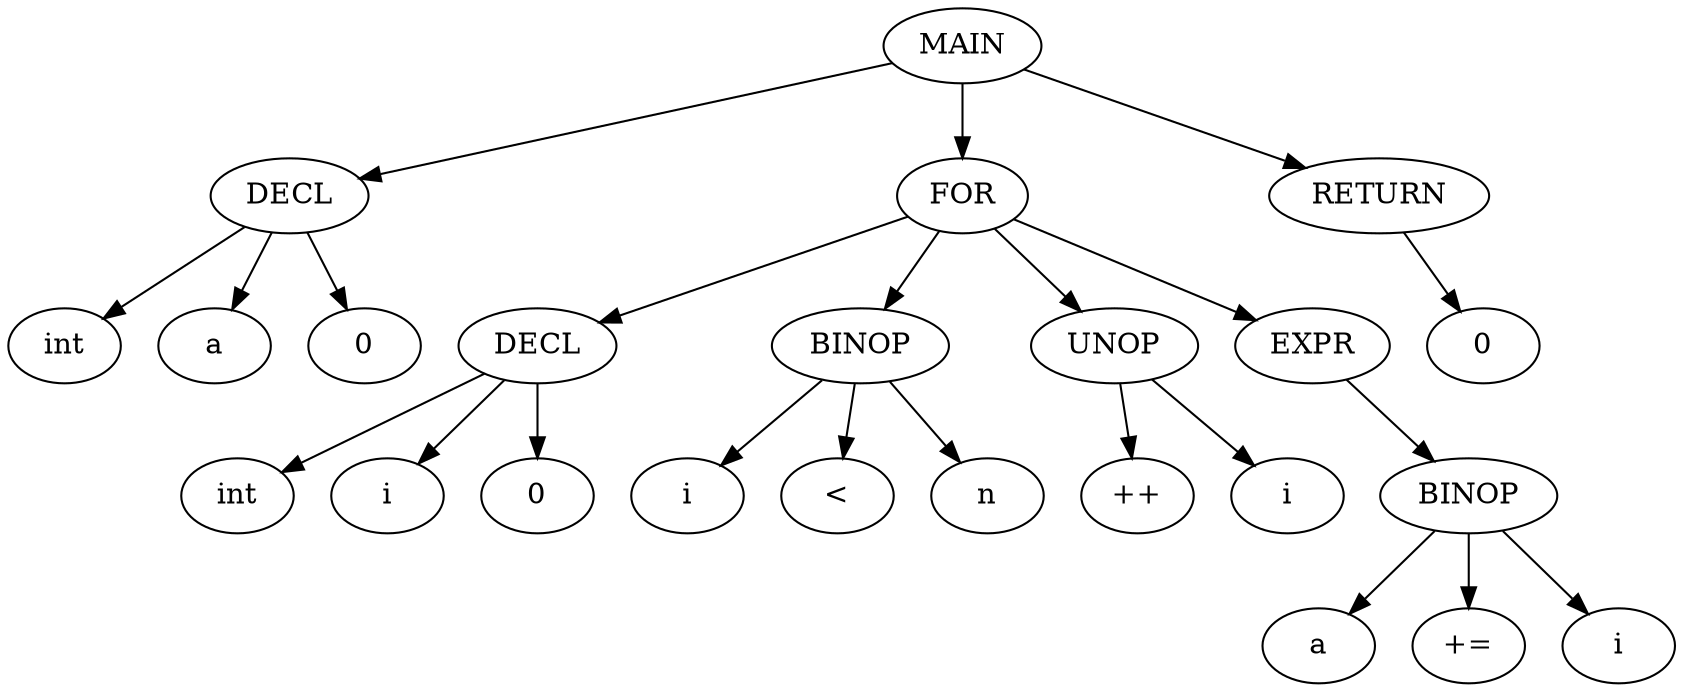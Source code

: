 digraph {
    main -> init;
    main -> for;
    main -> return;
    init -> int1;
    init -> a1;
    init -> 01;
    for -> decl;
    for -> cond;
    for -> incr;
    for -> body;
    decl -> int2;
    decl -> i1;
    decl -> 02;
    cond -> i2;
    cond -> lt;
    cond -> "n";
    incr -> plusplus;
    incr -> i3;
    body -> stmt;
    stmt -> a2;
    stmt -> plusequal;
    stmt -> i4;
    return -> 03;

    main [ label = "MAIN" ];
    init [ label = "DECL" ];
    for [ label = "FOR" ];
    decl [ label = "DECL" ];
    cond [ label = "BINOP" ];
    incr [ label = "UNOP" ];
    int1 [ label = "int" ];
    int2 [ label = "int" ];
    01 [ label = "0" ];
    02 [ label = "0" ];
    03 [ label = "0" ];
    a1 [ label = "a" ];
    a2 [ label = "a" ];
    i1 [ label = "i" ];
    i2 [ label = "i" ];
    i3 [ label = "i" ];
    i4 [ label = "i" ];
    lt [ label = "<" ];
    body [ label = "EXPR" ];
    plusplus [ label = "++" ];
    stmt [ label = "BINOP" ];
    plusequal [ label = "+=" ];
    return [ label = "RETURN" ];
}
